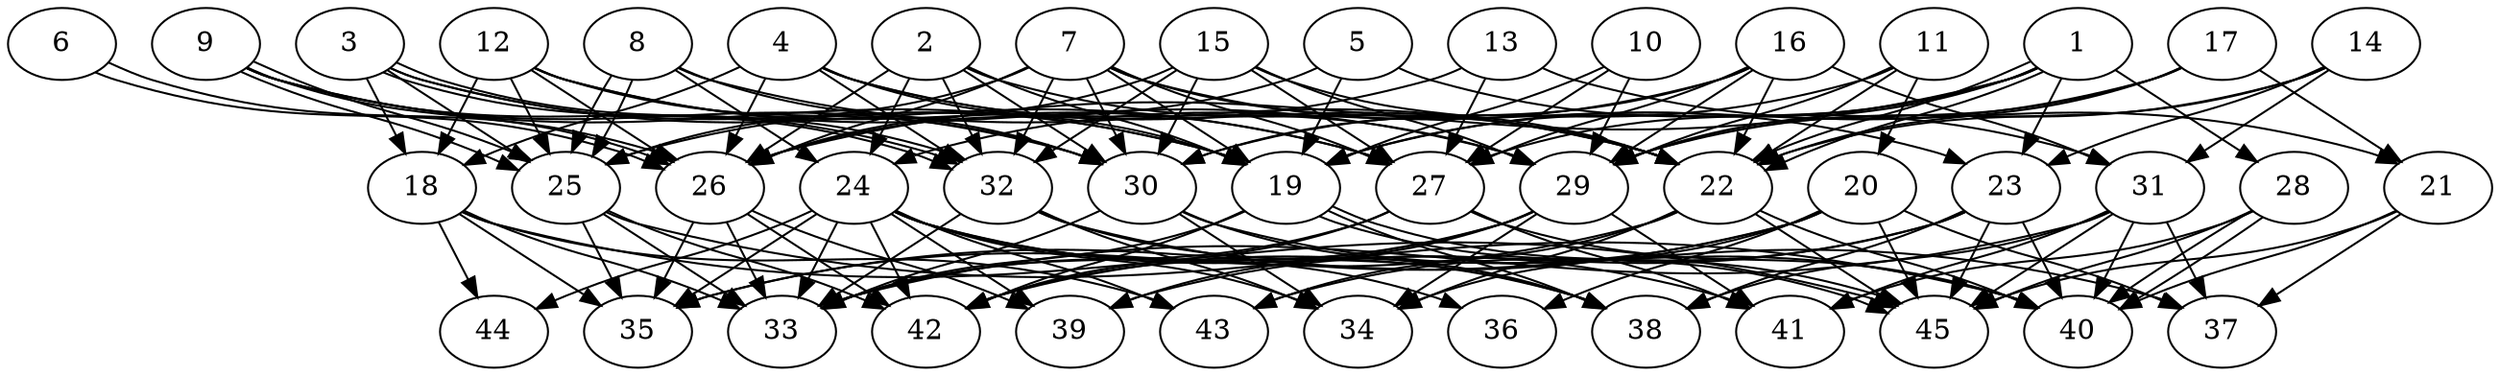 // DAG (tier=3-complex, mode=compute, n=45, ccr=0.452, fat=0.807, density=0.656, regular=0.346, jump=0.348, mindata=1048576, maxdata=16777216)
// DAG automatically generated by daggen at Sun Aug 24 16:33:34 2025
// /home/ermia/Project/Environments/daggen/bin/daggen --dot --ccr 0.452 --fat 0.807 --regular 0.346 --density 0.656 --jump 0.348 --mindata 1048576 --maxdata 16777216 -n 45 
digraph G {
  1 [size="2193239428824348", alpha="0.13", expect_size="1096619714412174"]
  1 -> 19 [size ="49289581559808"]
  1 -> 22 [size ="49289581559808"]
  1 -> 22 [size ="49289581559808"]
  1 -> 23 [size ="49289581559808"]
  1 -> 26 [size ="49289581559808"]
  1 -> 27 [size ="49289581559808"]
  1 -> 28 [size ="49289581559808"]
  1 -> 29 [size ="49289581559808"]
  2 [size="922053739521507328000", alpha="0.05", expect_size="461026869760753664000"]
  2 -> 19 [size ="757868999475200"]
  2 -> 22 [size ="757868999475200"]
  2 -> 24 [size ="757868999475200"]
  2 -> 26 [size ="757868999475200"]
  2 -> 30 [size ="757868999475200"]
  2 -> 32 [size ="757868999475200"]
  3 [size="507148041761511936", alpha="0.14", expect_size="253574020880755968"]
  3 -> 18 [size ="633037654065152"]
  3 -> 19 [size ="633037654065152"]
  3 -> 25 [size ="633037654065152"]
  3 -> 27 [size ="633037654065152"]
  3 -> 32 [size ="633037654065152"]
  3 -> 32 [size ="633037654065152"]
  4 [size="32722354695833656", alpha="0.12", expect_size="16361177347916828"]
  4 -> 18 [size ="1136764437659648"]
  4 -> 19 [size ="1136764437659648"]
  4 -> 22 [size ="1136764437659648"]
  4 -> 26 [size ="1136764437659648"]
  4 -> 29 [size ="1136764437659648"]
  4 -> 32 [size ="1136764437659648"]
  5 [size="1112532374281588310016", alpha="0.19", expect_size="556266187140794155008"]
  5 -> 19 [size ="858944478117888"]
  5 -> 26 [size ="858944478117888"]
  5 -> 31 [size ="858944478117888"]
  6 [size="142007651173076176", alpha="0.11", expect_size="71003825586538088"]
  6 -> 26 [size ="124857417203712"]
  6 -> 26 [size ="124857417203712"]
  7 [size="326716041755596161024", alpha="0.18", expect_size="163358020877798080512"]
  7 -> 19 [size ="379492874846208"]
  7 -> 22 [size ="379492874846208"]
  7 -> 23 [size ="379492874846208"]
  7 -> 25 [size ="379492874846208"]
  7 -> 26 [size ="379492874846208"]
  7 -> 27 [size ="379492874846208"]
  7 -> 30 [size ="379492874846208"]
  7 -> 32 [size ="379492874846208"]
  8 [size="297683301899069248", alpha="0.06", expect_size="148841650949534624"]
  8 -> 22 [size ="163809054425088"]
  8 -> 24 [size ="163809054425088"]
  8 -> 25 [size ="163809054425088"]
  8 -> 25 [size ="163809054425088"]
  8 -> 30 [size ="163809054425088"]
  9 [size="307749412789972416", alpha="0.16", expect_size="153874706394986208"]
  9 -> 19 [size ="189427385106432"]
  9 -> 25 [size ="189427385106432"]
  9 -> 25 [size ="189427385106432"]
  9 -> 26 [size ="189427385106432"]
  9 -> 30 [size ="189427385106432"]
  9 -> 32 [size ="189427385106432"]
  10 [size="1575329985993617408", alpha="0.06", expect_size="787664992996808704"]
  10 -> 19 [size ="1494366837276672"]
  10 -> 27 [size ="1494366837276672"]
  10 -> 29 [size ="1494366837276672"]
  11 [size="200419343407516800", alpha="0.02", expect_size="100209671703758400"]
  11 -> 20 [size ="470978807201792"]
  11 -> 22 [size ="470978807201792"]
  11 -> 29 [size ="470978807201792"]
  11 -> 30 [size ="470978807201792"]
  12 [size="381388538245894111232", alpha="0.20", expect_size="190694269122947055616"]
  12 -> 18 [size ="420728318984192"]
  12 -> 25 [size ="420728318984192"]
  12 -> 26 [size ="420728318984192"]
  12 -> 27 [size ="420728318984192"]
  12 -> 29 [size ="420728318984192"]
  12 -> 30 [size ="420728318984192"]
  13 [size="421643903279894", alpha="0.04", expect_size="210821951639947"]
  13 -> 21 [size ="20914821398528"]
  13 -> 25 [size ="20914821398528"]
  13 -> 27 [size ="20914821398528"]
  14 [size="16269204561642298", alpha="0.18", expect_size="8134602280821149"]
  14 -> 22 [size ="722880652378112"]
  14 -> 23 [size ="722880652378112"]
  14 -> 29 [size ="722880652378112"]
  14 -> 31 [size ="722880652378112"]
  15 [size="747585336663038", alpha="0.07", expect_size="373792668331519"]
  15 -> 22 [size ="60700806348800"]
  15 -> 26 [size ="60700806348800"]
  15 -> 27 [size ="60700806348800"]
  15 -> 29 [size ="60700806348800"]
  15 -> 30 [size ="60700806348800"]
  15 -> 32 [size ="60700806348800"]
  16 [size="1543137268758216704000", alpha="0.18", expect_size="771568634379108352000"]
  16 -> 22 [size ="1068299504844800"]
  16 -> 24 [size ="1068299504844800"]
  16 -> 27 [size ="1068299504844800"]
  16 -> 29 [size ="1068299504844800"]
  16 -> 30 [size ="1068299504844800"]
  16 -> 31 [size ="1068299504844800"]
  17 [size="3052400965873412603904", alpha="0.13", expect_size="1526200482936706301952"]
  17 -> 19 [size ="1683388574466048"]
  17 -> 21 [size ="1683388574466048"]
  17 -> 22 [size ="1683388574466048"]
  17 -> 29 [size ="1683388574466048"]
  18 [size="82244730424197088", alpha="0.05", expect_size="41122365212098544"]
  18 -> 33 [size ="1612843736629248"]
  18 -> 35 [size ="1612843736629248"]
  18 -> 43 [size ="1612843736629248"]
  18 -> 44 [size ="1612843736629248"]
  18 -> 45 [size ="1612843736629248"]
  19 [size="2454448620727129079808", alpha="0.04", expect_size="1227224310363564539904"]
  19 -> 33 [size ="1455657773432832"]
  19 -> 38 [size ="1455657773432832"]
  19 -> 42 [size ="1455657773432832"]
  19 -> 45 [size ="1455657773432832"]
  19 -> 45 [size ="1455657773432832"]
  20 [size="22994687358289313792", alpha="0.03", expect_size="11497343679144656896"]
  20 -> 34 [size ="64690671583232"]
  20 -> 35 [size ="64690671583232"]
  20 -> 36 [size ="64690671583232"]
  20 -> 37 [size ="64690671583232"]
  20 -> 42 [size ="64690671583232"]
  20 -> 45 [size ="64690671583232"]
  21 [size="3792875743360680", alpha="0.17", expect_size="1896437871680340"]
  21 -> 37 [size ="297876794114048"]
  21 -> 40 [size ="297876794114048"]
  21 -> 45 [size ="297876794114048"]
  22 [size="268613792599505895424", alpha="0.09", expect_size="134306896299752947712"]
  22 -> 34 [size ="333049556369408"]
  22 -> 35 [size ="333049556369408"]
  22 -> 40 [size ="333049556369408"]
  22 -> 43 [size ="333049556369408"]
  22 -> 45 [size ="333049556369408"]
  23 [size="93033571811328000000", alpha="0.18", expect_size="46516785905664000000"]
  23 -> 38 [size ="164254187520000"]
  23 -> 39 [size ="164254187520000"]
  23 -> 40 [size ="164254187520000"]
  23 -> 43 [size ="164254187520000"]
  23 -> 45 [size ="164254187520000"]
  24 [size="2824390915573099008", alpha="0.15", expect_size="1412195457786549504"]
  24 -> 33 [size ="1866356697858048"]
  24 -> 34 [size ="1866356697858048"]
  24 -> 35 [size ="1866356697858048"]
  24 -> 36 [size ="1866356697858048"]
  24 -> 38 [size ="1866356697858048"]
  24 -> 39 [size ="1866356697858048"]
  24 -> 41 [size ="1866356697858048"]
  24 -> 42 [size ="1866356697858048"]
  24 -> 43 [size ="1866356697858048"]
  24 -> 44 [size ="1866356697858048"]
  25 [size="370917461691576", alpha="0.17", expect_size="185458730845788"]
  25 -> 33 [size ="10205655990272"]
  25 -> 35 [size ="10205655990272"]
  25 -> 40 [size ="10205655990272"]
  25 -> 42 [size ="10205655990272"]
  26 [size="6684151454953725", alpha="0.01", expect_size="3342075727476862"]
  26 -> 33 [size ="229452755763200"]
  26 -> 35 [size ="229452755763200"]
  26 -> 39 [size ="229452755763200"]
  26 -> 42 [size ="229452755763200"]
  27 [size="457525428177136640", alpha="0.09", expect_size="228762714088568320"]
  27 -> 33 [size ="296578531196928"]
  27 -> 40 [size ="296578531196928"]
  27 -> 41 [size ="296578531196928"]
  27 -> 42 [size ="296578531196928"]
  28 [size="25588636934106796", alpha="0.18", expect_size="12794318467053398"]
  28 -> 40 [size ="808439420813312"]
  28 -> 40 [size ="808439420813312"]
  28 -> 41 [size ="808439420813312"]
  28 -> 45 [size ="808439420813312"]
  29 [size="40057036822304208", alpha="0.17", expect_size="20028518411152104"]
  29 -> 33 [size ="650943238504448"]
  29 -> 34 [size ="650943238504448"]
  29 -> 39 [size ="650943238504448"]
  29 -> 41 [size ="650943238504448"]
  29 -> 42 [size ="650943238504448"]
  30 [size="18141359349069512704", alpha="0.06", expect_size="9070679674534756352"]
  30 -> 33 [size ="55233581416448"]
  30 -> 34 [size ="55233581416448"]
  30 -> 38 [size ="55233581416448"]
  30 -> 40 [size ="55233581416448"]
  31 [size="12246905166783053824", alpha="0.20", expect_size="6123452583391526912"]
  31 -> 33 [size ="42505085124608"]
  31 -> 37 [size ="42505085124608"]
  31 -> 38 [size ="42505085124608"]
  31 -> 40 [size ="42505085124608"]
  31 -> 41 [size ="42505085124608"]
  31 -> 45 [size ="42505085124608"]
  32 [size="261020699091008608", alpha="0.10", expect_size="130510349545504304"]
  32 -> 33 [size ="652126099341312"]
  32 -> 34 [size ="652126099341312"]
  32 -> 37 [size ="652126099341312"]
  32 -> 38 [size ="652126099341312"]
  33 [size="777291260268103335936", alpha="0.16", expect_size="388645630134051667968"]
  34 [size="24273096567610136", alpha="0.17", expect_size="12136548283805068"]
  35 [size="3744786942982619136000", alpha="0.10", expect_size="1872393471491309568000"]
  36 [size="40278530415042608", alpha="0.01", expect_size="20139265207521304"]
  37 [size="25535363085193664", alpha="0.19", expect_size="12767681542596832"]
  38 [size="1498450722029568000000", alpha="0.15", expect_size="749225361014784000000"]
  39 [size="7846500160497847", alpha="0.16", expect_size="3923250080248923"]
  40 [size="640739353177794543616", alpha="0.20", expect_size="320369676588897271808"]
  41 [size="42759257962813016", alpha="0.03", expect_size="21379628981406508"]
  42 [size="17846040739281108992", alpha="0.00", expect_size="8923020369640554496"]
  43 [size="1663136702825666560", alpha="0.06", expect_size="831568351412833280"]
  44 [size="8682450190861619", alpha="0.01", expect_size="4341225095430809"]
  45 [size="4770954881915682816", alpha="0.14", expect_size="2385477440957841408"]
}